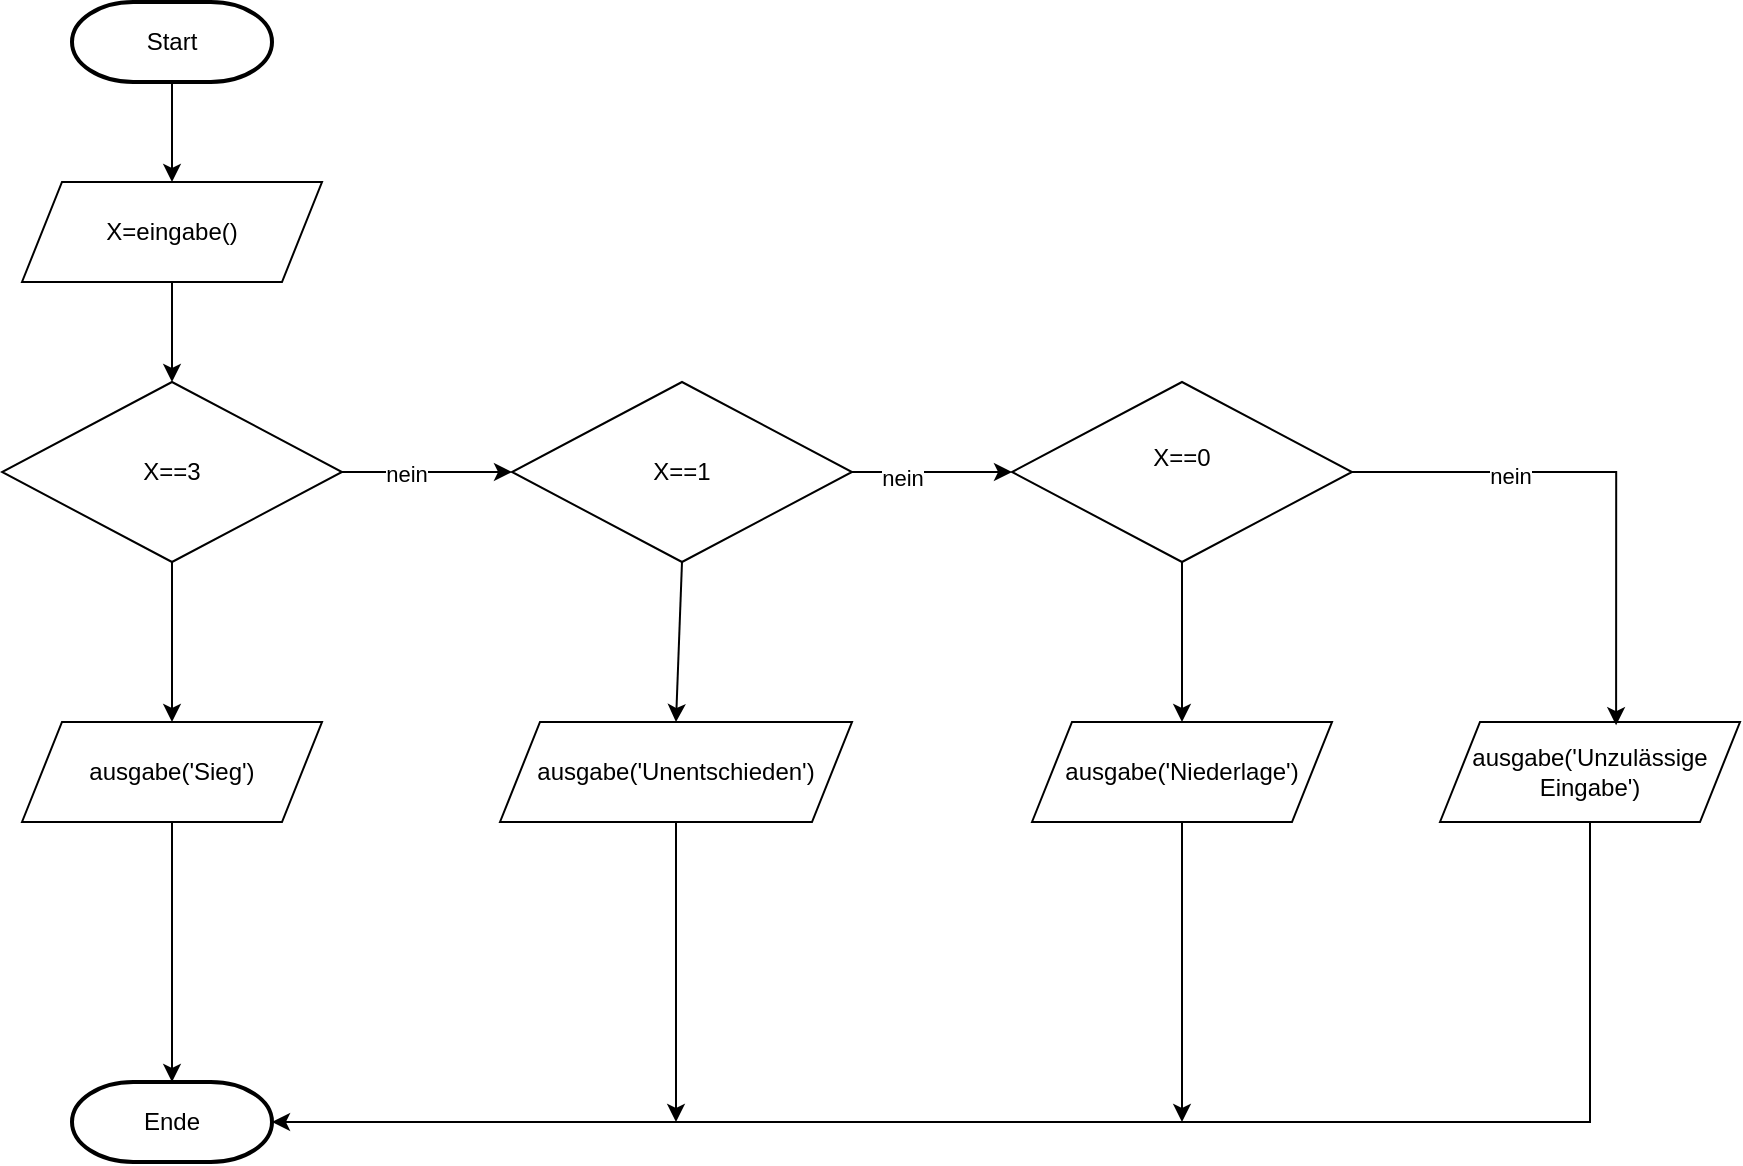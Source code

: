 <mxfile version="24.0.4" type="device">
  <diagram id="C5RBs43oDa-KdzZeNtuy" name="Page-1">
    <mxGraphModel dx="1144" dy="787" grid="1" gridSize="10" guides="1" tooltips="1" connect="1" arrows="1" fold="1" page="1" pageScale="1" pageWidth="827" pageHeight="1169" math="0" shadow="0">
      <root>
        <mxCell id="WIyWlLk6GJQsqaUBKTNV-0" />
        <mxCell id="WIyWlLk6GJQsqaUBKTNV-1" parent="WIyWlLk6GJQsqaUBKTNV-0" />
        <mxCell id="hfW2xwjo7nrQYyzOgWNQ-0" value="Start" style="strokeWidth=2;html=1;shape=mxgraph.flowchart.terminator;whiteSpace=wrap;" vertex="1" parent="WIyWlLk6GJQsqaUBKTNV-1">
          <mxGeometry x="56" y="40" width="100" height="40" as="geometry" />
        </mxCell>
        <mxCell id="hfW2xwjo7nrQYyzOgWNQ-1" value="X=eingabe()" style="shape=parallelogram;perimeter=parallelogramPerimeter;whiteSpace=wrap;html=1;fixedSize=1;" vertex="1" parent="WIyWlLk6GJQsqaUBKTNV-1">
          <mxGeometry x="31" y="130" width="150" height="50" as="geometry" />
        </mxCell>
        <mxCell id="hfW2xwjo7nrQYyzOgWNQ-2" value="X==3" style="rhombus;whiteSpace=wrap;html=1;" vertex="1" parent="WIyWlLk6GJQsqaUBKTNV-1">
          <mxGeometry x="21" y="230" width="170" height="90" as="geometry" />
        </mxCell>
        <mxCell id="hfW2xwjo7nrQYyzOgWNQ-3" value="ausgabe(&#39;Sieg&#39;)" style="shape=parallelogram;perimeter=parallelogramPerimeter;whiteSpace=wrap;html=1;fixedSize=1;" vertex="1" parent="WIyWlLk6GJQsqaUBKTNV-1">
          <mxGeometry x="31" y="400" width="150" height="50" as="geometry" />
        </mxCell>
        <mxCell id="hfW2xwjo7nrQYyzOgWNQ-4" value="" style="endArrow=classic;html=1;rounded=0;exitX=0.5;exitY=1;exitDx=0;exitDy=0;exitPerimeter=0;entryX=0.5;entryY=0;entryDx=0;entryDy=0;" edge="1" parent="WIyWlLk6GJQsqaUBKTNV-1" source="hfW2xwjo7nrQYyzOgWNQ-0" target="hfW2xwjo7nrQYyzOgWNQ-1">
          <mxGeometry width="50" height="50" relative="1" as="geometry">
            <mxPoint x="186" y="230" as="sourcePoint" />
            <mxPoint x="216" y="220" as="targetPoint" />
          </mxGeometry>
        </mxCell>
        <mxCell id="hfW2xwjo7nrQYyzOgWNQ-5" value="" style="endArrow=classic;html=1;rounded=0;exitX=0.5;exitY=1;exitDx=0;exitDy=0;entryX=0.5;entryY=0;entryDx=0;entryDy=0;" edge="1" parent="WIyWlLk6GJQsqaUBKTNV-1" source="hfW2xwjo7nrQYyzOgWNQ-1" target="hfW2xwjo7nrQYyzOgWNQ-2">
          <mxGeometry width="50" height="50" relative="1" as="geometry">
            <mxPoint x="116" y="90" as="sourcePoint" />
            <mxPoint x="116" y="140" as="targetPoint" />
          </mxGeometry>
        </mxCell>
        <mxCell id="hfW2xwjo7nrQYyzOgWNQ-6" value="" style="endArrow=classic;html=1;rounded=0;exitX=0.5;exitY=1;exitDx=0;exitDy=0;entryX=0.5;entryY=0;entryDx=0;entryDy=0;" edge="1" parent="WIyWlLk6GJQsqaUBKTNV-1" source="hfW2xwjo7nrQYyzOgWNQ-2" target="hfW2xwjo7nrQYyzOgWNQ-3">
          <mxGeometry width="50" height="50" relative="1" as="geometry">
            <mxPoint x="166" y="270" as="sourcePoint" />
            <mxPoint x="216" y="220" as="targetPoint" />
          </mxGeometry>
        </mxCell>
        <mxCell id="hfW2xwjo7nrQYyzOgWNQ-14" style="edgeStyle=orthogonalEdgeStyle;rounded=0;orthogonalLoop=1;jettySize=auto;html=1;" edge="1" parent="WIyWlLk6GJQsqaUBKTNV-1" source="hfW2xwjo7nrQYyzOgWNQ-7" target="hfW2xwjo7nrQYyzOgWNQ-10">
          <mxGeometry relative="1" as="geometry" />
        </mxCell>
        <mxCell id="hfW2xwjo7nrQYyzOgWNQ-16" value="nein" style="edgeLabel;html=1;align=center;verticalAlign=middle;resizable=0;points=[];" vertex="1" connectable="0" parent="hfW2xwjo7nrQYyzOgWNQ-14">
          <mxGeometry x="-0.39" y="-3" relative="1" as="geometry">
            <mxPoint as="offset" />
          </mxGeometry>
        </mxCell>
        <mxCell id="hfW2xwjo7nrQYyzOgWNQ-7" value="X==1" style="rhombus;whiteSpace=wrap;html=1;" vertex="1" parent="WIyWlLk6GJQsqaUBKTNV-1">
          <mxGeometry x="276" y="230" width="170" height="90" as="geometry" />
        </mxCell>
        <mxCell id="hfW2xwjo7nrQYyzOgWNQ-24" style="edgeStyle=orthogonalEdgeStyle;rounded=0;orthogonalLoop=1;jettySize=auto;html=1;exitX=0.5;exitY=1;exitDx=0;exitDy=0;" edge="1" parent="WIyWlLk6GJQsqaUBKTNV-1" source="hfW2xwjo7nrQYyzOgWNQ-8">
          <mxGeometry relative="1" as="geometry">
            <mxPoint x="358" y="600" as="targetPoint" />
          </mxGeometry>
        </mxCell>
        <mxCell id="hfW2xwjo7nrQYyzOgWNQ-8" value="ausgabe(&#39;Unentschieden&#39;)" style="shape=parallelogram;perimeter=parallelogramPerimeter;whiteSpace=wrap;html=1;fixedSize=1;" vertex="1" parent="WIyWlLk6GJQsqaUBKTNV-1">
          <mxGeometry x="270" y="400" width="176" height="50" as="geometry" />
        </mxCell>
        <mxCell id="hfW2xwjo7nrQYyzOgWNQ-9" value="" style="endArrow=classic;html=1;rounded=0;exitX=0.5;exitY=1;exitDx=0;exitDy=0;entryX=0.5;entryY=0;entryDx=0;entryDy=0;" edge="1" parent="WIyWlLk6GJQsqaUBKTNV-1" source="hfW2xwjo7nrQYyzOgWNQ-7" target="hfW2xwjo7nrQYyzOgWNQ-8">
          <mxGeometry width="50" height="50" relative="1" as="geometry">
            <mxPoint x="176" y="280" as="sourcePoint" />
            <mxPoint x="226" y="230" as="targetPoint" />
          </mxGeometry>
        </mxCell>
        <mxCell id="hfW2xwjo7nrQYyzOgWNQ-10" value="X==0&lt;div&gt;&lt;br&gt;&lt;/div&gt;" style="rhombus;whiteSpace=wrap;html=1;" vertex="1" parent="WIyWlLk6GJQsqaUBKTNV-1">
          <mxGeometry x="526" y="230" width="170" height="90" as="geometry" />
        </mxCell>
        <mxCell id="hfW2xwjo7nrQYyzOgWNQ-23" style="edgeStyle=orthogonalEdgeStyle;rounded=0;orthogonalLoop=1;jettySize=auto;html=1;" edge="1" parent="WIyWlLk6GJQsqaUBKTNV-1" source="hfW2xwjo7nrQYyzOgWNQ-11">
          <mxGeometry relative="1" as="geometry">
            <mxPoint x="611" y="600" as="targetPoint" />
          </mxGeometry>
        </mxCell>
        <mxCell id="hfW2xwjo7nrQYyzOgWNQ-11" value="ausgabe(&#39;Niederlage&#39;)" style="shape=parallelogram;perimeter=parallelogramPerimeter;whiteSpace=wrap;html=1;fixedSize=1;" vertex="1" parent="WIyWlLk6GJQsqaUBKTNV-1">
          <mxGeometry x="536" y="400" width="150" height="50" as="geometry" />
        </mxCell>
        <mxCell id="hfW2xwjo7nrQYyzOgWNQ-12" value="" style="endArrow=classic;html=1;rounded=0;exitX=0.5;exitY=1;exitDx=0;exitDy=0;entryX=0.5;entryY=0;entryDx=0;entryDy=0;" edge="1" parent="WIyWlLk6GJQsqaUBKTNV-1" source="hfW2xwjo7nrQYyzOgWNQ-10" target="hfW2xwjo7nrQYyzOgWNQ-11">
          <mxGeometry width="50" height="50" relative="1" as="geometry">
            <mxPoint x="661" y="270" as="sourcePoint" />
            <mxPoint x="711" y="220" as="targetPoint" />
          </mxGeometry>
        </mxCell>
        <mxCell id="hfW2xwjo7nrQYyzOgWNQ-13" value="" style="endArrow=classic;html=1;rounded=0;exitX=1;exitY=0.5;exitDx=0;exitDy=0;entryX=0;entryY=0.5;entryDx=0;entryDy=0;" edge="1" parent="WIyWlLk6GJQsqaUBKTNV-1" source="hfW2xwjo7nrQYyzOgWNQ-2" target="hfW2xwjo7nrQYyzOgWNQ-7">
          <mxGeometry width="50" height="50" relative="1" as="geometry">
            <mxPoint x="246" y="180" as="sourcePoint" />
            <mxPoint x="296" y="130" as="targetPoint" />
          </mxGeometry>
        </mxCell>
        <mxCell id="hfW2xwjo7nrQYyzOgWNQ-15" value="nein" style="edgeLabel;html=1;align=center;verticalAlign=middle;resizable=0;points=[];" vertex="1" connectable="0" parent="hfW2xwjo7nrQYyzOgWNQ-13">
          <mxGeometry x="-0.261" y="-1" relative="1" as="geometry">
            <mxPoint as="offset" />
          </mxGeometry>
        </mxCell>
        <mxCell id="hfW2xwjo7nrQYyzOgWNQ-17" value="ausgabe(&#39;Unzulässige Eingabe&#39;)" style="shape=parallelogram;perimeter=parallelogramPerimeter;whiteSpace=wrap;html=1;fixedSize=1;" vertex="1" parent="WIyWlLk6GJQsqaUBKTNV-1">
          <mxGeometry x="740" y="400" width="150" height="50" as="geometry" />
        </mxCell>
        <mxCell id="hfW2xwjo7nrQYyzOgWNQ-18" style="edgeStyle=orthogonalEdgeStyle;rounded=0;orthogonalLoop=1;jettySize=auto;html=1;exitX=1;exitY=0.5;exitDx=0;exitDy=0;entryX=0.587;entryY=0.032;entryDx=0;entryDy=0;entryPerimeter=0;" edge="1" parent="WIyWlLk6GJQsqaUBKTNV-1" source="hfW2xwjo7nrQYyzOgWNQ-10" target="hfW2xwjo7nrQYyzOgWNQ-17">
          <mxGeometry relative="1" as="geometry" />
        </mxCell>
        <mxCell id="hfW2xwjo7nrQYyzOgWNQ-19" value="nein" style="edgeLabel;html=1;align=center;verticalAlign=middle;resizable=0;points=[];" vertex="1" connectable="0" parent="hfW2xwjo7nrQYyzOgWNQ-18">
          <mxGeometry x="-0.389" y="-2" relative="1" as="geometry">
            <mxPoint as="offset" />
          </mxGeometry>
        </mxCell>
        <mxCell id="hfW2xwjo7nrQYyzOgWNQ-20" value="Ende" style="strokeWidth=2;html=1;shape=mxgraph.flowchart.terminator;whiteSpace=wrap;" vertex="1" parent="WIyWlLk6GJQsqaUBKTNV-1">
          <mxGeometry x="56" y="580" width="100" height="40" as="geometry" />
        </mxCell>
        <mxCell id="hfW2xwjo7nrQYyzOgWNQ-21" style="edgeStyle=orthogonalEdgeStyle;rounded=0;orthogonalLoop=1;jettySize=auto;html=1;exitX=0.5;exitY=1;exitDx=0;exitDy=0;entryX=0.5;entryY=0;entryDx=0;entryDy=0;entryPerimeter=0;" edge="1" parent="WIyWlLk6GJQsqaUBKTNV-1" source="hfW2xwjo7nrQYyzOgWNQ-3" target="hfW2xwjo7nrQYyzOgWNQ-20">
          <mxGeometry relative="1" as="geometry" />
        </mxCell>
        <mxCell id="hfW2xwjo7nrQYyzOgWNQ-22" style="edgeStyle=orthogonalEdgeStyle;rounded=0;orthogonalLoop=1;jettySize=auto;html=1;exitX=0.5;exitY=1;exitDx=0;exitDy=0;entryX=1;entryY=0.5;entryDx=0;entryDy=0;entryPerimeter=0;" edge="1" parent="WIyWlLk6GJQsqaUBKTNV-1" source="hfW2xwjo7nrQYyzOgWNQ-17" target="hfW2xwjo7nrQYyzOgWNQ-20">
          <mxGeometry relative="1" as="geometry" />
        </mxCell>
      </root>
    </mxGraphModel>
  </diagram>
</mxfile>
